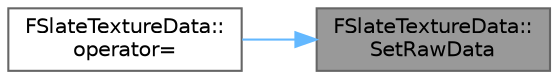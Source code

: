 digraph "FSlateTextureData::SetRawData"
{
 // INTERACTIVE_SVG=YES
 // LATEX_PDF_SIZE
  bgcolor="transparent";
  edge [fontname=Helvetica,fontsize=10,labelfontname=Helvetica,labelfontsize=10];
  node [fontname=Helvetica,fontsize=10,shape=box,height=0.2,width=0.4];
  rankdir="RL";
  Node1 [id="Node000001",label="FSlateTextureData::\lSetRawData",height=0.2,width=0.4,color="gray40", fillcolor="grey60", style="filled", fontcolor="black",tooltip=" "];
  Node1 -> Node2 [id="edge1_Node000001_Node000002",dir="back",color="steelblue1",style="solid",tooltip=" "];
  Node2 [id="Node000002",label="FSlateTextureData::\loperator=",height=0.2,width=0.4,color="grey40", fillcolor="white", style="filled",URL="$de/d71/structFSlateTextureData.html#aa7266e624187586958b6f919484f7090",tooltip=" "];
}
